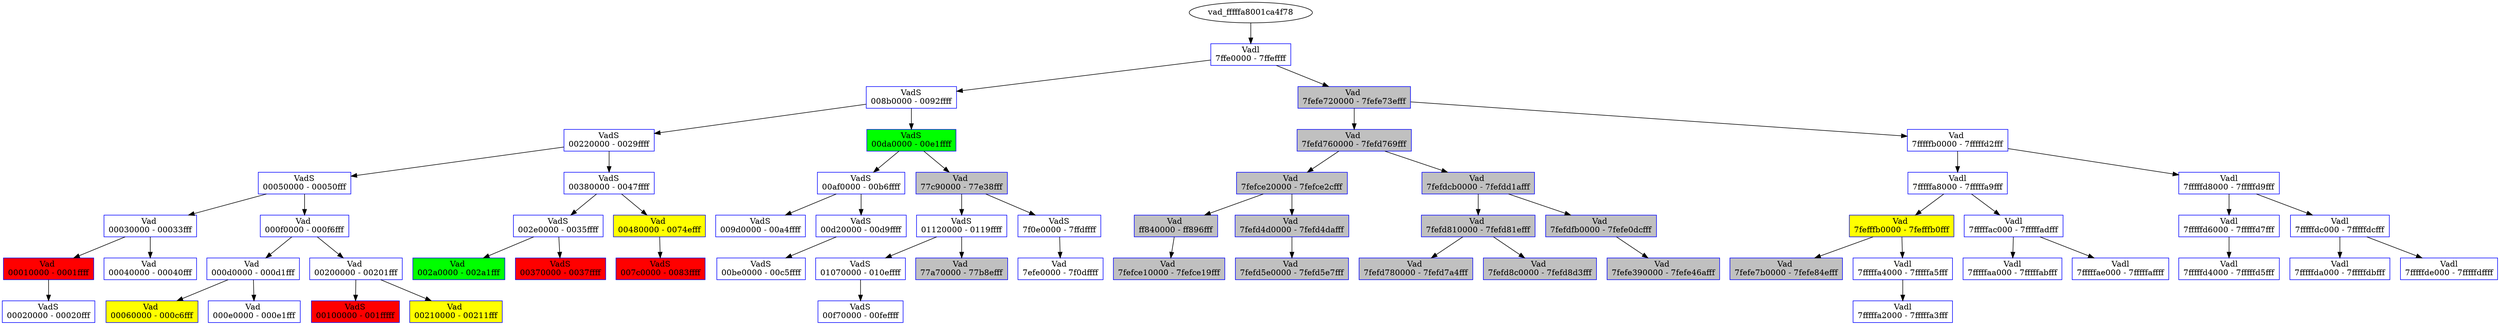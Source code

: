 /* Pid:    500 */
digraph processtree {
graph [rankdir = "TB"];
vad_fffffa8001ca4f78 -> vad_fffffa8001ca11a0
vad_fffffa8001ca11a0 [label = "{ Vadl\n7ffe0000 - 7ffeffff }"shape = "record" color = "blue" style = "filled" fillcolor = "white"];
vad_fffffa8001ca11a0 -> vad_fffffa8001d5fcf0
vad_fffffa8001d5fcf0 [label = "{ VadS\n008b0000 - 0092ffff }"shape = "record" color = "blue" style = "filled" fillcolor = "white"];
vad_fffffa8001d5fcf0 -> vad_fffffa8001c9aca0
vad_fffffa8001c9aca0 [label = "{ VadS\n00220000 - 0029ffff }"shape = "record" color = "blue" style = "filled" fillcolor = "white"];
vad_fffffa8001c9aca0 -> vad_fffffa8001c9e880
vad_fffffa8001c9e880 [label = "{ VadS\n00050000 - 00050fff }"shape = "record" color = "blue" style = "filled" fillcolor = "white"];
vad_fffffa8001c9e880 -> vad_fffffa8001599f80
vad_fffffa8001599f80 [label = "{ Vad \n00030000 - 00033fff }"shape = "record" color = "blue" style = "filled" fillcolor = "white"];
vad_fffffa8001599f80 -> vad_fffffa8001ca3630
vad_fffffa8001ca3630 [label = "{ Vad \n00010000 - 0001ffff }"shape = "record" color = "blue" style = "filled" fillcolor = "red"];
vad_fffffa8001ca3630 -> vad_fffffa8001d64670
vad_fffffa8001d64670 [label = "{ VadS\n00020000 - 00020fff }"shape = "record" color = "blue" style = "filled" fillcolor = "white"];
vad_fffffa8001599f80 -> vad_fffffa8001c9a100
vad_fffffa8001c9a100 [label = "{ Vad \n00040000 - 00040fff }"shape = "record" color = "blue" style = "filled" fillcolor = "white"];
vad_fffffa8001c9e880 -> vad_fffffa8001c3cbf0
vad_fffffa8001c3cbf0 [label = "{ Vad \n000f0000 - 000f6fff }"shape = "record" color = "blue" style = "filled" fillcolor = "white"];
vad_fffffa8001c3cbf0 -> vad_fffffa8001d69b90
vad_fffffa8001d69b90 [label = "{ Vad \n000d0000 - 000d1fff }"shape = "record" color = "blue" style = "filled" fillcolor = "white"];
vad_fffffa8001d69b90 -> vad_fffffa8001ca3270
vad_fffffa8001ca3270 [label = "{ Vad \n00060000 - 000c6fff }"shape = "record" color = "blue" style = "filled" fillcolor = "yellow"];
vad_fffffa8001d69b90 -> vad_fffffa8001ca0c20
vad_fffffa8001ca0c20 [label = "{ Vad \n000e0000 - 000e1fff }"shape = "record" color = "blue" style = "filled" fillcolor = "white"];
vad_fffffa8001c3cbf0 -> vad_fffffa8001ee26d0
vad_fffffa8001ee26d0 [label = "{ Vad \n00200000 - 00201fff }"shape = "record" color = "blue" style = "filled" fillcolor = "white"];
vad_fffffa8001ee26d0 -> vad_fffffa8001ca1100
vad_fffffa8001ca1100 [label = "{ VadS\n00100000 - 001fffff }"shape = "record" color = "blue" style = "filled" fillcolor = "red"];
vad_fffffa8001ee26d0 -> vad_fffffa8001eb7520
vad_fffffa8001eb7520 [label = "{ Vad \n00210000 - 00211fff }"shape = "record" color = "blue" style = "filled" fillcolor = "yellow"];
vad_fffffa8001c9aca0 -> vad_fffffa8001ca54b0
vad_fffffa8001ca54b0 [label = "{ VadS\n00380000 - 0047ffff }"shape = "record" color = "blue" style = "filled" fillcolor = "white"];
vad_fffffa8001ca54b0 -> vad_fffffa8000d7d010
vad_fffffa8000d7d010 [label = "{ VadS\n002e0000 - 0035ffff }"shape = "record" color = "blue" style = "filled" fillcolor = "white"];
vad_fffffa8000d7d010 -> vad_fffffa800224b780
vad_fffffa800224b780 [label = "{ Vad \n002a0000 - 002a1fff }"shape = "record" color = "blue" style = "filled" fillcolor = "green"];
vad_fffffa8000d7d010 -> vad_fffffa8001ca0170
vad_fffffa8001ca0170 [label = "{ VadS\n00370000 - 0037ffff }"shape = "record" color = "blue" style = "filled" fillcolor = "red"];
vad_fffffa8001ca54b0 -> vad_fffffa8001ce3570
vad_fffffa8001ce3570 [label = "{ Vad \n00480000 - 0074efff }"shape = "record" color = "blue" style = "filled" fillcolor = "yellow"];
vad_fffffa8001ce3570 -> vad_fffffa8001d4b900
vad_fffffa8001d4b900 [label = "{ VadS\n007c0000 - 0083ffff }"shape = "record" color = "blue" style = "filled" fillcolor = "red"];
vad_fffffa8001d5fcf0 -> vad_fffffa8001d62e40
vad_fffffa8001d62e40 [label = "{ VadS\n00da0000 - 00e1ffff }"shape = "record" color = "blue" style = "filled" fillcolor = "green"];
vad_fffffa8001d62e40 -> vad_fffffa8001d5eb80
vad_fffffa8001d5eb80 [label = "{ VadS\n00af0000 - 00b6ffff }"shape = "record" color = "blue" style = "filled" fillcolor = "white"];
vad_fffffa8001d5eb80 -> vad_fffffa8001d60640
vad_fffffa8001d60640 [label = "{ VadS\n009d0000 - 00a4ffff }"shape = "record" color = "blue" style = "filled" fillcolor = "white"];
vad_fffffa8001d5eb80 -> vad_fffffa8001d696d0
vad_fffffa8001d696d0 [label = "{ VadS\n00d20000 - 00d9ffff }"shape = "record" color = "blue" style = "filled" fillcolor = "white"];
vad_fffffa8001d696d0 -> vad_fffffa8001d586f0
vad_fffffa8001d586f0 [label = "{ VadS\n00be0000 - 00c5ffff }"shape = "record" color = "blue" style = "filled" fillcolor = "white"];
vad_fffffa8001d62e40 -> vad_fffffa8001ca49c0
vad_fffffa8001ca49c0 [label = "{ Vad \n77c90000 - 77e38fff }"shape = "record" color = "blue" style = "filled" fillcolor = "gray"];
vad_fffffa8001ca49c0 -> vad_fffffa800224e2b0
vad_fffffa800224e2b0 [label = "{ VadS\n01120000 - 0119ffff }"shape = "record" color = "blue" style = "filled" fillcolor = "white"];
vad_fffffa800224e2b0 -> vad_fffffa800210d3d0
vad_fffffa800210d3d0 [label = "{ VadS\n01070000 - 010effff }"shape = "record" color = "blue" style = "filled" fillcolor = "white"];
vad_fffffa800210d3d0 -> vad_fffffa8001ed6e00
vad_fffffa8001ed6e00 [label = "{ VadS\n00f70000 - 00feffff }"shape = "record" color = "blue" style = "filled" fillcolor = "white"];
vad_fffffa800224e2b0 -> vad_fffffa8001ca3c50
vad_fffffa8001ca3c50 [label = "{ Vad \n77a70000 - 77b8efff }"shape = "record" color = "blue" style = "filled" fillcolor = "gray"];
vad_fffffa8001ca49c0 -> vad_fffffa8001ca1150
vad_fffffa8001ca1150 [label = "{ VadS\n7f0e0000 - 7ffdffff }"shape = "record" color = "blue" style = "filled" fillcolor = "white"];
vad_fffffa8001ca1150 -> vad_fffffa8001ca3300
vad_fffffa8001ca3300 [label = "{ Vad \n7efe0000 - 7f0dffff }"shape = "record" color = "blue" style = "filled" fillcolor = "white"];
vad_fffffa8001ca11a0 -> vad_fffffa8001ca5cf0
vad_fffffa8001ca5cf0 [label = "{ Vad \n7fefe720000 - 7fefe73efff }"shape = "record" color = "blue" style = "filled" fillcolor = "gray"];
vad_fffffa8001ca5cf0 -> vad_fffffa8001ca6010
vad_fffffa8001ca6010 [label = "{ Vad \n7fefd760000 - 7fefd769fff }"shape = "record" color = "blue" style = "filled" fillcolor = "gray"];
vad_fffffa8001ca6010 -> vad_fffffa8001d63860
vad_fffffa8001d63860 [label = "{ Vad \n7fefce20000 - 7fefce2cfff }"shape = "record" color = "blue" style = "filled" fillcolor = "gray"];
vad_fffffa8001d63860 -> vad_fffffa8001ca4a50
vad_fffffa8001ca4a50 [label = "{ Vad \nff840000 - ff896fff }"shape = "record" color = "blue" style = "filled" fillcolor = "gray"];
vad_fffffa8001ca4a50 -> vad_fffffa8001d638f0
vad_fffffa8001d638f0 [label = "{ Vad \n7fefce10000 - 7fefce19fff }"shape = "record" color = "blue" style = "filled" fillcolor = "gray"];
vad_fffffa8001d63860 -> vad_fffffa8001d69e30
vad_fffffa8001d69e30 [label = "{ Vad \n7fefd4d0000 - 7fefd4dafff }"shape = "record" color = "blue" style = "filled" fillcolor = "gray"];
vad_fffffa8001d69e30 -> vad_fffffa8001ca8c10
vad_fffffa8001ca8c10 [label = "{ Vad \n7fefd5e0000 - 7fefd5e7fff }"shape = "record" color = "blue" style = "filled" fillcolor = "gray"];
vad_fffffa8001ca6010 -> vad_fffffa8001ca3bc0
vad_fffffa8001ca3bc0 [label = "{ Vad \n7fefdcb0000 - 7fefdd1afff }"shape = "record" color = "blue" style = "filled" fillcolor = "gray"];
vad_fffffa8001ca3bc0 -> vad_fffffa8001ce5a30
vad_fffffa8001ce5a30 [label = "{ Vad \n7fefd810000 - 7fefd81efff }"shape = "record" color = "blue" style = "filled" fillcolor = "gray"];
vad_fffffa8001ce5a30 -> vad_fffffa8001d69b00
vad_fffffa8001d69b00 [label = "{ Vad \n7fefd780000 - 7fefd7a4fff }"shape = "record" color = "blue" style = "filled" fillcolor = "gray"];
vad_fffffa8001ce5a30 -> vad_fffffa8001d66510
vad_fffffa8001d66510 [label = "{ Vad \n7fefd8c0000 - 7fefd8d3fff }"shape = "record" color = "blue" style = "filled" fillcolor = "gray"];
vad_fffffa8001ca3bc0 -> vad_fffffa8001ca5c60
vad_fffffa8001ca5c60 [label = "{ Vad \n7fefdfb0000 - 7fefe0dcfff }"shape = "record" color = "blue" style = "filled" fillcolor = "gray"];
vad_fffffa8001ca5c60 -> vad_fffffa8001d6b450
vad_fffffa8001d6b450 [label = "{ Vad \n7fefe390000 - 7fefe46afff }"shape = "record" color = "blue" style = "filled" fillcolor = "gray"];
vad_fffffa8001ca5cf0 -> vad_fffffa8001ca4930
vad_fffffa8001ca4930 [label = "{ Vad \n7fffffb0000 - 7fffffd2fff }"shape = "record" color = "blue" style = "filled" fillcolor = "white"];
vad_fffffa8001ca4930 -> vad_fffffa8001d69ef0
vad_fffffa8001d69ef0 [label = "{ Vadl\n7fffffa8000 - 7fffffa9fff }"shape = "record" color = "blue" style = "filled" fillcolor = "white"];
vad_fffffa8001d69ef0 -> vad_fffffa8001c9d630
vad_fffffa8001c9d630 [label = "{ Vad \n7fefffb0000 - 7fefffb0fff }"shape = "record" color = "blue" style = "filled" fillcolor = "yellow"];
vad_fffffa8001c9d630 -> vad_fffffa8001ca5010
vad_fffffa8001ca5010 [label = "{ Vad \n7fefe7b0000 - 7fefe84efff }"shape = "record" color = "blue" style = "filled" fillcolor = "gray"];
vad_fffffa8001c9d630 -> vad_fffffa80022b6010
vad_fffffa80022b6010 [label = "{ Vadl\n7fffffa4000 - 7fffffa5fff }"shape = "record" color = "blue" style = "filled" fillcolor = "white"];
vad_fffffa80022b6010 -> vad_fffffa8000ea5300
vad_fffffa8000ea5300 [label = "{ Vadl\n7fffffa2000 - 7fffffa3fff }"shape = "record" color = "blue" style = "filled" fillcolor = "white"];
vad_fffffa8001d69ef0 -> vad_fffffa8001d65330
vad_fffffa8001d65330 [label = "{ Vadl\n7fffffac000 - 7fffffadfff }"shape = "record" color = "blue" style = "filled" fillcolor = "white"];
vad_fffffa8001d65330 -> vad_fffffa8001f2bb70
vad_fffffa8001f2bb70 [label = "{ Vadl\n7fffffaa000 - 7fffffabfff }"shape = "record" color = "blue" style = "filled" fillcolor = "white"];
vad_fffffa8001d65330 -> vad_fffffa8001d653d0
vad_fffffa8001d653d0 [label = "{ Vadl\n7fffffae000 - 7fffffaffff }"shape = "record" color = "blue" style = "filled" fillcolor = "white"];
vad_fffffa8001ca4930 -> vad_fffffa8001d5fc50
vad_fffffa8001d5fc50 [label = "{ Vadl\n7fffffd8000 - 7fffffd9fff }"shape = "record" color = "blue" style = "filled" fillcolor = "white"];
vad_fffffa8001d5fc50 -> vad_fffffa8001d621d0
vad_fffffa8001d621d0 [label = "{ Vadl\n7fffffd6000 - 7fffffd7fff }"shape = "record" color = "blue" style = "filled" fillcolor = "white"];
vad_fffffa8001d621d0 -> vad_fffffa8001d65970
vad_fffffa8001d65970 [label = "{ Vadl\n7fffffd4000 - 7fffffd5fff }"shape = "record" color = "blue" style = "filled" fillcolor = "white"];
vad_fffffa8001d5fc50 -> vad_fffffa8001ca4890
vad_fffffa8001ca4890 [label = "{ Vadl\n7fffffdc000 - 7fffffdcfff }"shape = "record" color = "blue" style = "filled" fillcolor = "white"];
vad_fffffa8001ca4890 -> vad_fffffa8001ce8530
vad_fffffa8001ce8530 [label = "{ Vadl\n7fffffda000 - 7fffffdbfff }"shape = "record" color = "blue" style = "filled" fillcolor = "white"];
vad_fffffa8001ca4890 -> vad_fffffa8001c9e8d0
vad_fffffa8001c9e8d0 [label = "{ Vadl\n7fffffde000 - 7fffffdffff }"shape = "record" color = "blue" style = "filled" fillcolor = "white"];
}
